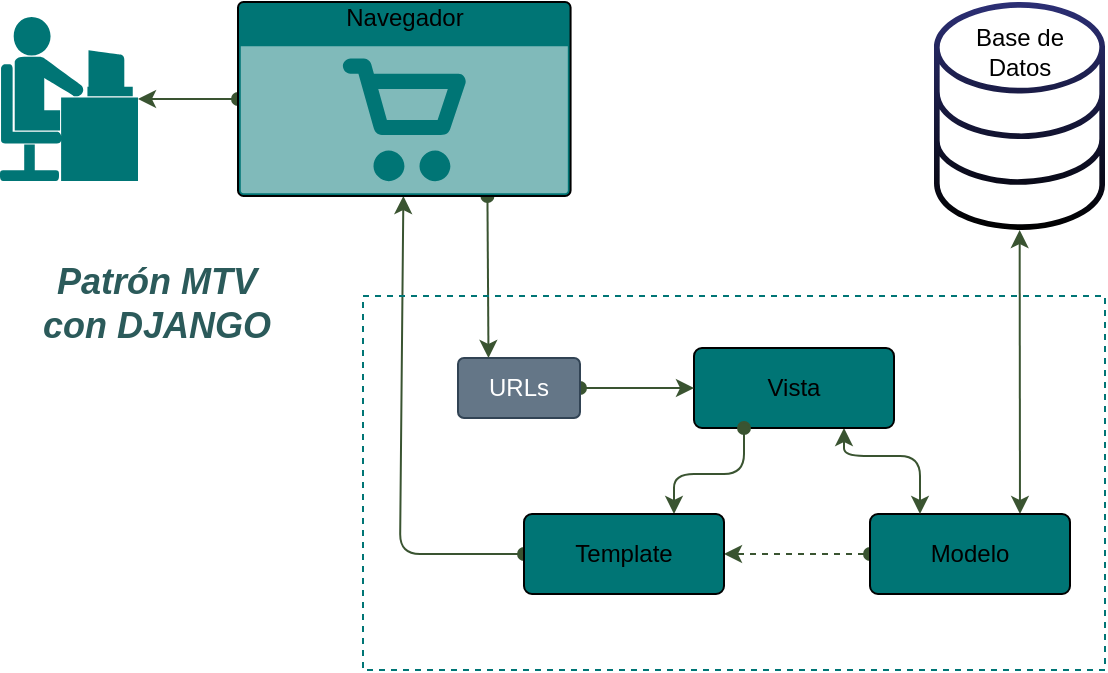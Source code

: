 <mxfile>
    <diagram id="7oomWRan6DU-Zuw1M5ux" name="Page-1">
        <mxGraphModel dx="835" dy="1269" grid="0" gridSize="10" guides="1" tooltips="1" connect="1" arrows="1" fold="1" page="0" pageScale="1" pageWidth="850" pageHeight="1100" math="0" shadow="0">
            <root>
                <mxCell id="0"/>
                <mxCell id="1" parent="0"/>
                <mxCell id="11" style="edgeStyle=none;html=1;exitX=0.75;exitY=0;exitDx=0;exitDy=0;startArrow=classic;startFill=1;fillColor=#6d8764;strokeColor=#3A5431;" edge="1" parent="1" source="4" target="8">
                    <mxGeometry relative="1" as="geometry"/>
                </mxCell>
                <mxCell id="12" style="edgeStyle=none;html=1;exitX=0;exitY=0.5;exitDx=0;exitDy=0;entryX=1;entryY=0.5;entryDx=0;entryDy=0;startArrow=oval;startFill=1;endArrow=classic;endFill=1;dashed=1;fillColor=#6d8764;strokeColor=#3A5431;" edge="1" parent="1" source="4" target="6">
                    <mxGeometry relative="1" as="geometry"/>
                </mxCell>
                <mxCell id="4" value="Modelo" style="rounded=1;arcSize=10;whiteSpace=wrap;html=1;align=center;fillColor=#007575;" vertex="1" parent="1">
                    <mxGeometry x="471" y="-215" width="100" height="40" as="geometry"/>
                </mxCell>
                <mxCell id="13" style="edgeStyle=none;html=1;exitX=0.75;exitY=1;exitDx=0;exitDy=0;entryX=0.25;entryY=0;entryDx=0;entryDy=0;startArrow=classic;startFill=1;fillColor=#6d8764;strokeColor=#3A5431;" edge="1" parent="1" source="5" target="4">
                    <mxGeometry relative="1" as="geometry">
                        <Array as="points">
                            <mxPoint x="458" y="-244"/>
                            <mxPoint x="496" y="-244"/>
                        </Array>
                    </mxGeometry>
                </mxCell>
                <mxCell id="5" value="Vista" style="rounded=1;arcSize=10;whiteSpace=wrap;html=1;align=center;fillColor=#007575;" vertex="1" parent="1">
                    <mxGeometry x="383" y="-298" width="100" height="40" as="geometry"/>
                </mxCell>
                <mxCell id="14" style="edgeStyle=none;html=1;exitX=0.75;exitY=0;exitDx=0;exitDy=0;entryX=0.25;entryY=1;entryDx=0;entryDy=0;startArrow=classic;startFill=1;fillColor=#6d8764;strokeColor=#3A5431;endArrow=oval;endFill=1;" edge="1" parent="1" source="6" target="5">
                    <mxGeometry relative="1" as="geometry">
                        <Array as="points">
                            <mxPoint x="373" y="-235"/>
                            <mxPoint x="408" y="-235"/>
                        </Array>
                    </mxGeometry>
                </mxCell>
                <mxCell id="17" style="edgeStyle=none;html=1;exitX=0;exitY=0.5;exitDx=0;exitDy=0;startArrow=oval;startFill=1;endArrow=classic;endFill=1;fillColor=#6d8764;strokeColor=#3A5431;" edge="1" parent="1" source="6" target="9">
                    <mxGeometry relative="1" as="geometry">
                        <mxPoint x="169" y="-348" as="targetPoint"/>
                        <Array as="points">
                            <mxPoint x="236" y="-195"/>
                        </Array>
                    </mxGeometry>
                </mxCell>
                <mxCell id="6" value="Template" style="rounded=1;arcSize=10;whiteSpace=wrap;html=1;align=center;fillColor=#007575;" vertex="1" parent="1">
                    <mxGeometry x="298" y="-215" width="100" height="40" as="geometry"/>
                </mxCell>
                <mxCell id="15" style="edgeStyle=none;html=1;exitX=1;exitY=0.5;exitDx=0;exitDy=0;entryX=0;entryY=0.5;entryDx=0;entryDy=0;startArrow=oval;startFill=1;endArrow=classic;endFill=1;fillColor=#6d8764;strokeColor=#3A5431;" edge="1" parent="1" source="7" target="5">
                    <mxGeometry relative="1" as="geometry"/>
                </mxCell>
                <mxCell id="7" value="URLs" style="rounded=1;arcSize=10;whiteSpace=wrap;html=1;align=center;fillColor=#647687;fontColor=#ffffff;strokeColor=#314354;" vertex="1" parent="1">
                    <mxGeometry x="265" y="-293" width="61" height="30" as="geometry"/>
                </mxCell>
                <mxCell id="8" value="" style="sketch=0;pointerEvents=1;shadow=0;dashed=0;html=1;strokeColor=none;fillColor=#2C2F75;aspect=fixed;labelPosition=center;verticalLabelPosition=bottom;verticalAlign=top;align=center;outlineConnect=0;shape=mxgraph.vvd.storage;gradientColor=default;" vertex="1" parent="1">
                    <mxGeometry x="503" y="-471" width="85.5" height="114" as="geometry"/>
                </mxCell>
                <mxCell id="16" style="edgeStyle=none;html=1;exitX=0.75;exitY=1;exitDx=0;exitDy=0;exitPerimeter=0;entryX=0.25;entryY=0;entryDx=0;entryDy=0;startArrow=oval;startFill=1;endArrow=classic;endFill=1;fillColor=#6d8764;strokeColor=#3A5431;" edge="1" parent="1" source="9" target="7">
                    <mxGeometry relative="1" as="geometry"/>
                </mxCell>
                <mxCell id="18" style="edgeStyle=none;html=1;exitX=0;exitY=0.5;exitDx=0;exitDy=0;exitPerimeter=0;startArrow=oval;startFill=1;endArrow=classic;endFill=1;fillColor=#6d8764;strokeColor=#3A5431;" edge="1" parent="1" source="9" target="10">
                    <mxGeometry relative="1" as="geometry"/>
                </mxCell>
                <mxCell id="9" value="Navegador" style="html=1;labelPosition=center;verticalLabelPosition=middle;verticalAlign=top;align=center;fontSize=12;outlineConnect=0;spacingTop=-6;sketch=0;shape=mxgraph.sitemap.shopping;fillColor=#007575;" vertex="1" parent="1">
                    <mxGeometry x="155" y="-471" width="166.29" height="97" as="geometry"/>
                </mxCell>
                <mxCell id="10" value="" style="shape=mxgraph.cisco.people.androgenous_person;sketch=0;html=1;pointerEvents=1;dashed=0;fillColor=#007575;strokeColor=none;strokeWidth=2;verticalLabelPosition=bottom;verticalAlign=top;align=center;outlineConnect=0;" vertex="1" parent="1">
                    <mxGeometry x="36.0" y="-463.5" width="69" height="82" as="geometry"/>
                </mxCell>
                <mxCell id="20" value="" style="rounded=0;whiteSpace=wrap;html=1;dashed=1;strokeColor=#007575;fillColor=none;gradientColor=default;" vertex="1" parent="1">
                    <mxGeometry x="217.5" y="-324" width="371" height="187" as="geometry"/>
                </mxCell>
                <mxCell id="21" value="Base de Datos" style="text;html=1;strokeColor=none;fillColor=none;align=center;verticalAlign=middle;whiteSpace=wrap;rounded=0;dashed=1;" vertex="1" parent="1">
                    <mxGeometry x="515.75" y="-461" width="60" height="30" as="geometry"/>
                </mxCell>
                <mxCell id="22" value="&lt;h2&gt;Patrón MTV&lt;br&gt;con DJANGO&lt;/h2&gt;" style="text;whiteSpace=wrap;html=1;fontColor=#2b5a5a;labelBackgroundColor=none;labelBorderColor=none;fontStyle=3;align=center;" vertex="1" parent="1">
                    <mxGeometry x="40" y="-363" width="148.5" height="89.5" as="geometry"/>
                </mxCell>
            </root>
        </mxGraphModel>
    </diagram>
</mxfile>
